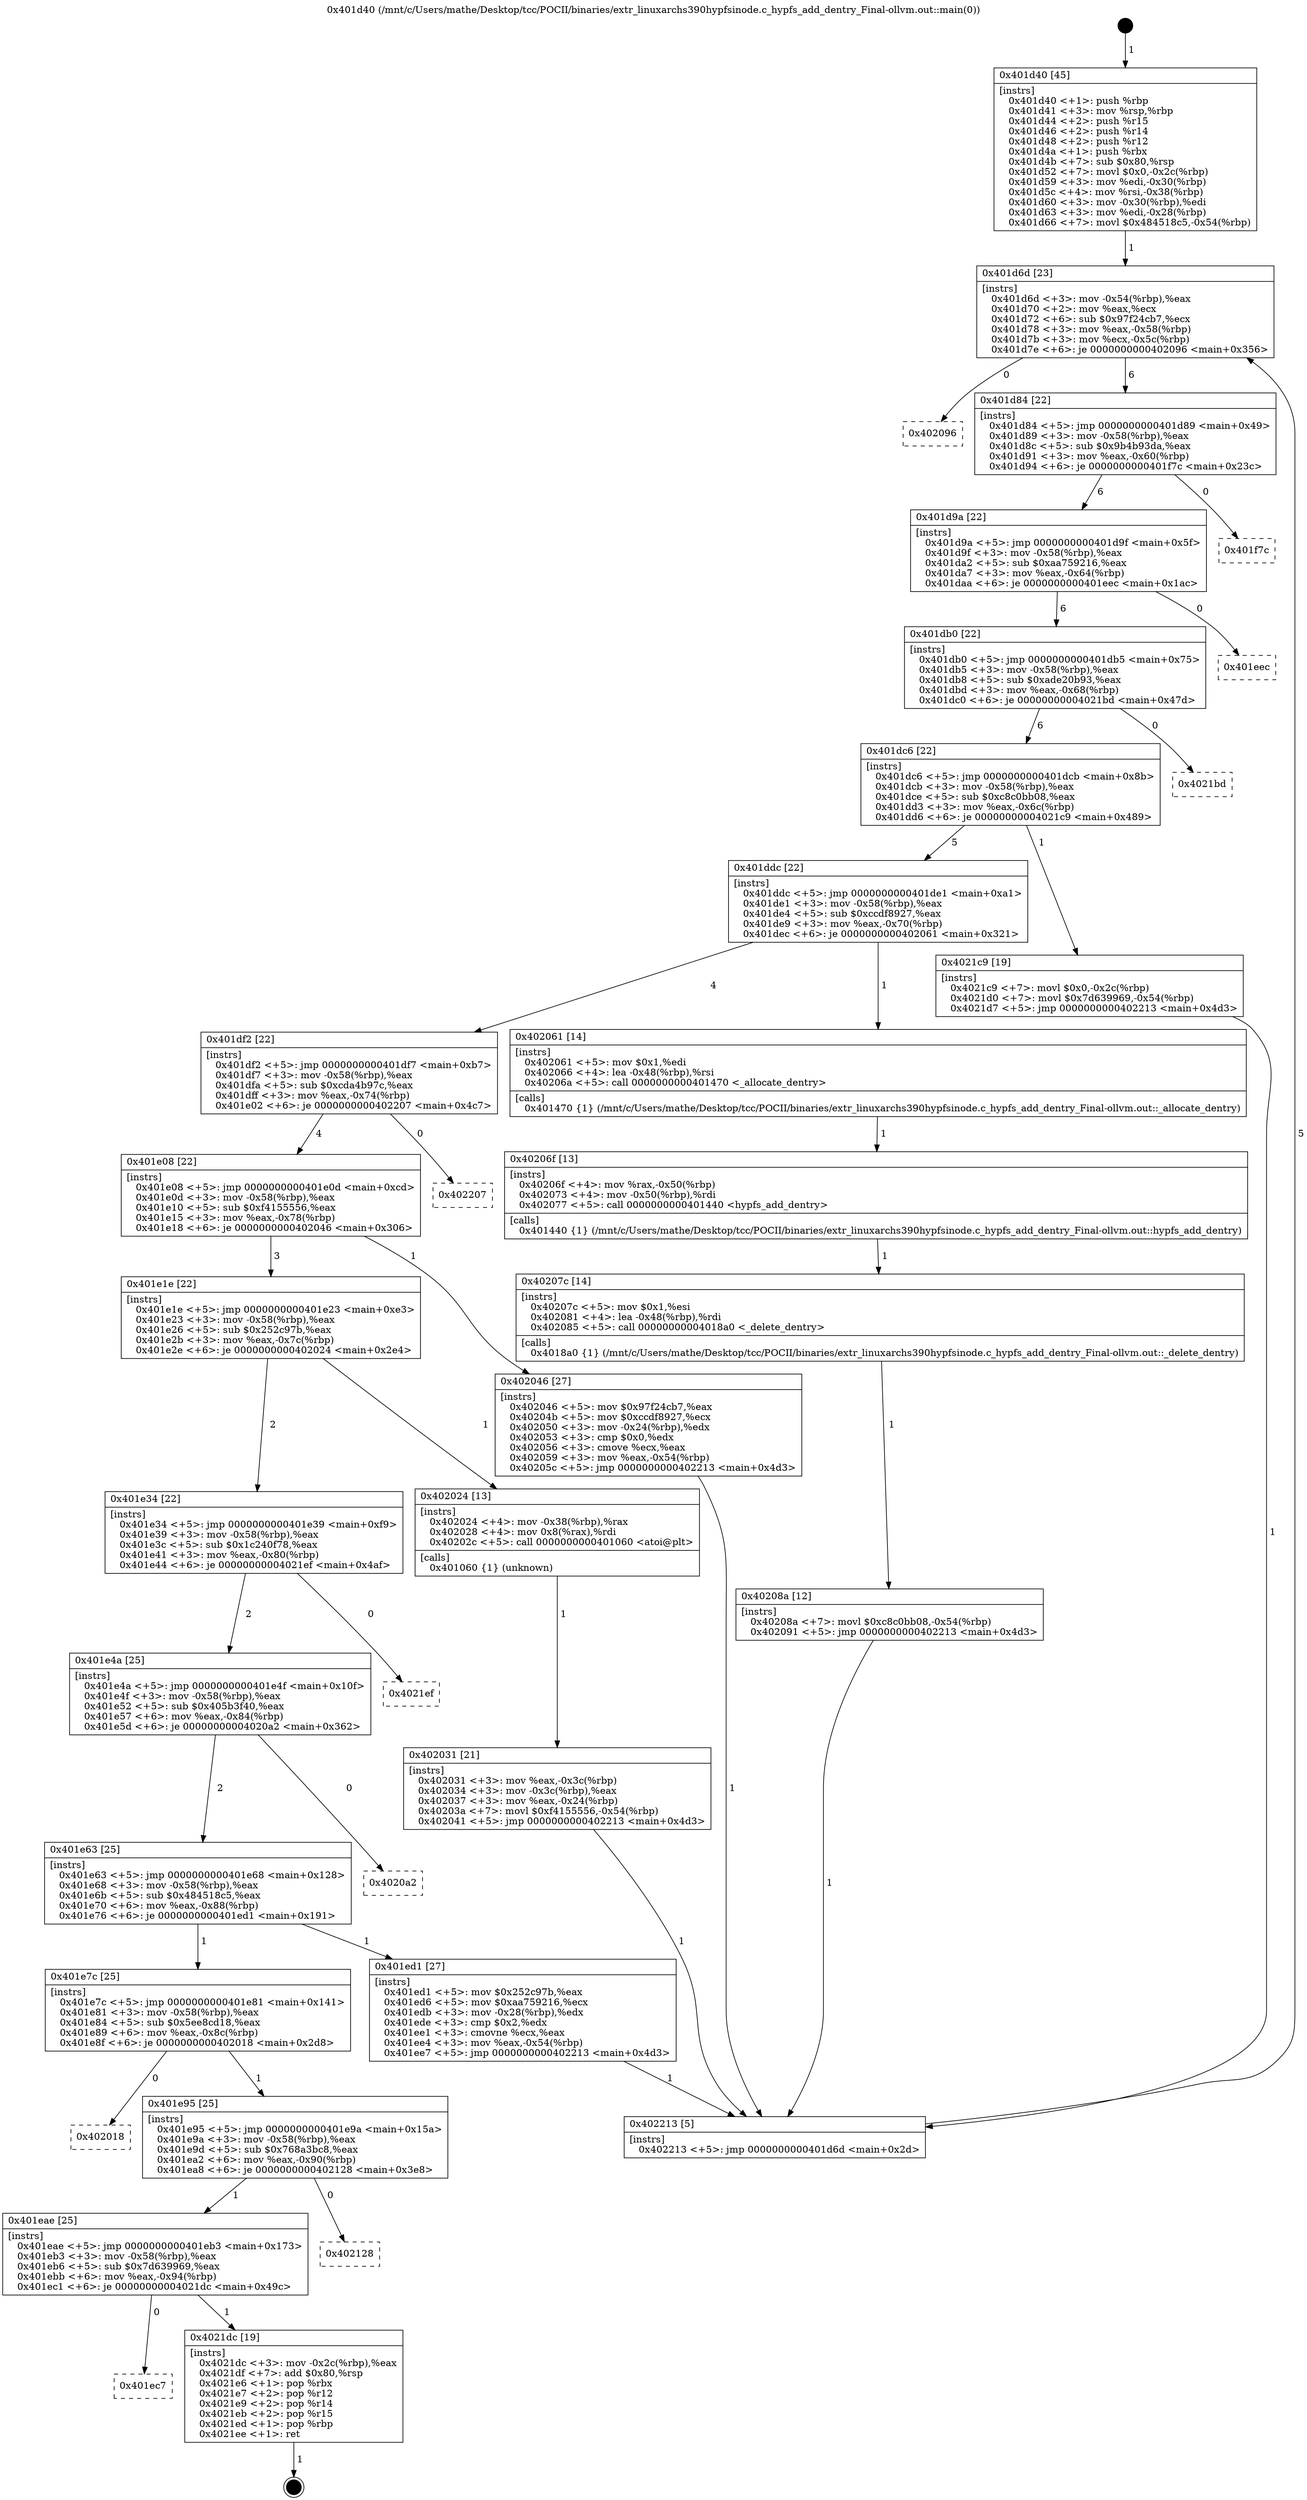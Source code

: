 digraph "0x401d40" {
  label = "0x401d40 (/mnt/c/Users/mathe/Desktop/tcc/POCII/binaries/extr_linuxarchs390hypfsinode.c_hypfs_add_dentry_Final-ollvm.out::main(0))"
  labelloc = "t"
  node[shape=record]

  Entry [label="",width=0.3,height=0.3,shape=circle,fillcolor=black,style=filled]
  "0x401d6d" [label="{
     0x401d6d [23]\l
     | [instrs]\l
     &nbsp;&nbsp;0x401d6d \<+3\>: mov -0x54(%rbp),%eax\l
     &nbsp;&nbsp;0x401d70 \<+2\>: mov %eax,%ecx\l
     &nbsp;&nbsp;0x401d72 \<+6\>: sub $0x97f24cb7,%ecx\l
     &nbsp;&nbsp;0x401d78 \<+3\>: mov %eax,-0x58(%rbp)\l
     &nbsp;&nbsp;0x401d7b \<+3\>: mov %ecx,-0x5c(%rbp)\l
     &nbsp;&nbsp;0x401d7e \<+6\>: je 0000000000402096 \<main+0x356\>\l
  }"]
  "0x402096" [label="{
     0x402096\l
  }", style=dashed]
  "0x401d84" [label="{
     0x401d84 [22]\l
     | [instrs]\l
     &nbsp;&nbsp;0x401d84 \<+5\>: jmp 0000000000401d89 \<main+0x49\>\l
     &nbsp;&nbsp;0x401d89 \<+3\>: mov -0x58(%rbp),%eax\l
     &nbsp;&nbsp;0x401d8c \<+5\>: sub $0x9b4b93da,%eax\l
     &nbsp;&nbsp;0x401d91 \<+3\>: mov %eax,-0x60(%rbp)\l
     &nbsp;&nbsp;0x401d94 \<+6\>: je 0000000000401f7c \<main+0x23c\>\l
  }"]
  Exit [label="",width=0.3,height=0.3,shape=circle,fillcolor=black,style=filled,peripheries=2]
  "0x401f7c" [label="{
     0x401f7c\l
  }", style=dashed]
  "0x401d9a" [label="{
     0x401d9a [22]\l
     | [instrs]\l
     &nbsp;&nbsp;0x401d9a \<+5\>: jmp 0000000000401d9f \<main+0x5f\>\l
     &nbsp;&nbsp;0x401d9f \<+3\>: mov -0x58(%rbp),%eax\l
     &nbsp;&nbsp;0x401da2 \<+5\>: sub $0xaa759216,%eax\l
     &nbsp;&nbsp;0x401da7 \<+3\>: mov %eax,-0x64(%rbp)\l
     &nbsp;&nbsp;0x401daa \<+6\>: je 0000000000401eec \<main+0x1ac\>\l
  }"]
  "0x401ec7" [label="{
     0x401ec7\l
  }", style=dashed]
  "0x401eec" [label="{
     0x401eec\l
  }", style=dashed]
  "0x401db0" [label="{
     0x401db0 [22]\l
     | [instrs]\l
     &nbsp;&nbsp;0x401db0 \<+5\>: jmp 0000000000401db5 \<main+0x75\>\l
     &nbsp;&nbsp;0x401db5 \<+3\>: mov -0x58(%rbp),%eax\l
     &nbsp;&nbsp;0x401db8 \<+5\>: sub $0xade20b93,%eax\l
     &nbsp;&nbsp;0x401dbd \<+3\>: mov %eax,-0x68(%rbp)\l
     &nbsp;&nbsp;0x401dc0 \<+6\>: je 00000000004021bd \<main+0x47d\>\l
  }"]
  "0x4021dc" [label="{
     0x4021dc [19]\l
     | [instrs]\l
     &nbsp;&nbsp;0x4021dc \<+3\>: mov -0x2c(%rbp),%eax\l
     &nbsp;&nbsp;0x4021df \<+7\>: add $0x80,%rsp\l
     &nbsp;&nbsp;0x4021e6 \<+1\>: pop %rbx\l
     &nbsp;&nbsp;0x4021e7 \<+2\>: pop %r12\l
     &nbsp;&nbsp;0x4021e9 \<+2\>: pop %r14\l
     &nbsp;&nbsp;0x4021eb \<+2\>: pop %r15\l
     &nbsp;&nbsp;0x4021ed \<+1\>: pop %rbp\l
     &nbsp;&nbsp;0x4021ee \<+1\>: ret\l
  }"]
  "0x4021bd" [label="{
     0x4021bd\l
  }", style=dashed]
  "0x401dc6" [label="{
     0x401dc6 [22]\l
     | [instrs]\l
     &nbsp;&nbsp;0x401dc6 \<+5\>: jmp 0000000000401dcb \<main+0x8b\>\l
     &nbsp;&nbsp;0x401dcb \<+3\>: mov -0x58(%rbp),%eax\l
     &nbsp;&nbsp;0x401dce \<+5\>: sub $0xc8c0bb08,%eax\l
     &nbsp;&nbsp;0x401dd3 \<+3\>: mov %eax,-0x6c(%rbp)\l
     &nbsp;&nbsp;0x401dd6 \<+6\>: je 00000000004021c9 \<main+0x489\>\l
  }"]
  "0x401eae" [label="{
     0x401eae [25]\l
     | [instrs]\l
     &nbsp;&nbsp;0x401eae \<+5\>: jmp 0000000000401eb3 \<main+0x173\>\l
     &nbsp;&nbsp;0x401eb3 \<+3\>: mov -0x58(%rbp),%eax\l
     &nbsp;&nbsp;0x401eb6 \<+5\>: sub $0x7d639969,%eax\l
     &nbsp;&nbsp;0x401ebb \<+6\>: mov %eax,-0x94(%rbp)\l
     &nbsp;&nbsp;0x401ec1 \<+6\>: je 00000000004021dc \<main+0x49c\>\l
  }"]
  "0x4021c9" [label="{
     0x4021c9 [19]\l
     | [instrs]\l
     &nbsp;&nbsp;0x4021c9 \<+7\>: movl $0x0,-0x2c(%rbp)\l
     &nbsp;&nbsp;0x4021d0 \<+7\>: movl $0x7d639969,-0x54(%rbp)\l
     &nbsp;&nbsp;0x4021d7 \<+5\>: jmp 0000000000402213 \<main+0x4d3\>\l
  }"]
  "0x401ddc" [label="{
     0x401ddc [22]\l
     | [instrs]\l
     &nbsp;&nbsp;0x401ddc \<+5\>: jmp 0000000000401de1 \<main+0xa1\>\l
     &nbsp;&nbsp;0x401de1 \<+3\>: mov -0x58(%rbp),%eax\l
     &nbsp;&nbsp;0x401de4 \<+5\>: sub $0xccdf8927,%eax\l
     &nbsp;&nbsp;0x401de9 \<+3\>: mov %eax,-0x70(%rbp)\l
     &nbsp;&nbsp;0x401dec \<+6\>: je 0000000000402061 \<main+0x321\>\l
  }"]
  "0x402128" [label="{
     0x402128\l
  }", style=dashed]
  "0x402061" [label="{
     0x402061 [14]\l
     | [instrs]\l
     &nbsp;&nbsp;0x402061 \<+5\>: mov $0x1,%edi\l
     &nbsp;&nbsp;0x402066 \<+4\>: lea -0x48(%rbp),%rsi\l
     &nbsp;&nbsp;0x40206a \<+5\>: call 0000000000401470 \<_allocate_dentry\>\l
     | [calls]\l
     &nbsp;&nbsp;0x401470 \{1\} (/mnt/c/Users/mathe/Desktop/tcc/POCII/binaries/extr_linuxarchs390hypfsinode.c_hypfs_add_dentry_Final-ollvm.out::_allocate_dentry)\l
  }"]
  "0x401df2" [label="{
     0x401df2 [22]\l
     | [instrs]\l
     &nbsp;&nbsp;0x401df2 \<+5\>: jmp 0000000000401df7 \<main+0xb7\>\l
     &nbsp;&nbsp;0x401df7 \<+3\>: mov -0x58(%rbp),%eax\l
     &nbsp;&nbsp;0x401dfa \<+5\>: sub $0xcda4b97c,%eax\l
     &nbsp;&nbsp;0x401dff \<+3\>: mov %eax,-0x74(%rbp)\l
     &nbsp;&nbsp;0x401e02 \<+6\>: je 0000000000402207 \<main+0x4c7\>\l
  }"]
  "0x401e95" [label="{
     0x401e95 [25]\l
     | [instrs]\l
     &nbsp;&nbsp;0x401e95 \<+5\>: jmp 0000000000401e9a \<main+0x15a\>\l
     &nbsp;&nbsp;0x401e9a \<+3\>: mov -0x58(%rbp),%eax\l
     &nbsp;&nbsp;0x401e9d \<+5\>: sub $0x768a3bc8,%eax\l
     &nbsp;&nbsp;0x401ea2 \<+6\>: mov %eax,-0x90(%rbp)\l
     &nbsp;&nbsp;0x401ea8 \<+6\>: je 0000000000402128 \<main+0x3e8\>\l
  }"]
  "0x402207" [label="{
     0x402207\l
  }", style=dashed]
  "0x401e08" [label="{
     0x401e08 [22]\l
     | [instrs]\l
     &nbsp;&nbsp;0x401e08 \<+5\>: jmp 0000000000401e0d \<main+0xcd\>\l
     &nbsp;&nbsp;0x401e0d \<+3\>: mov -0x58(%rbp),%eax\l
     &nbsp;&nbsp;0x401e10 \<+5\>: sub $0xf4155556,%eax\l
     &nbsp;&nbsp;0x401e15 \<+3\>: mov %eax,-0x78(%rbp)\l
     &nbsp;&nbsp;0x401e18 \<+6\>: je 0000000000402046 \<main+0x306\>\l
  }"]
  "0x402018" [label="{
     0x402018\l
  }", style=dashed]
  "0x402046" [label="{
     0x402046 [27]\l
     | [instrs]\l
     &nbsp;&nbsp;0x402046 \<+5\>: mov $0x97f24cb7,%eax\l
     &nbsp;&nbsp;0x40204b \<+5\>: mov $0xccdf8927,%ecx\l
     &nbsp;&nbsp;0x402050 \<+3\>: mov -0x24(%rbp),%edx\l
     &nbsp;&nbsp;0x402053 \<+3\>: cmp $0x0,%edx\l
     &nbsp;&nbsp;0x402056 \<+3\>: cmove %ecx,%eax\l
     &nbsp;&nbsp;0x402059 \<+3\>: mov %eax,-0x54(%rbp)\l
     &nbsp;&nbsp;0x40205c \<+5\>: jmp 0000000000402213 \<main+0x4d3\>\l
  }"]
  "0x401e1e" [label="{
     0x401e1e [22]\l
     | [instrs]\l
     &nbsp;&nbsp;0x401e1e \<+5\>: jmp 0000000000401e23 \<main+0xe3\>\l
     &nbsp;&nbsp;0x401e23 \<+3\>: mov -0x58(%rbp),%eax\l
     &nbsp;&nbsp;0x401e26 \<+5\>: sub $0x252c97b,%eax\l
     &nbsp;&nbsp;0x401e2b \<+3\>: mov %eax,-0x7c(%rbp)\l
     &nbsp;&nbsp;0x401e2e \<+6\>: je 0000000000402024 \<main+0x2e4\>\l
  }"]
  "0x40208a" [label="{
     0x40208a [12]\l
     | [instrs]\l
     &nbsp;&nbsp;0x40208a \<+7\>: movl $0xc8c0bb08,-0x54(%rbp)\l
     &nbsp;&nbsp;0x402091 \<+5\>: jmp 0000000000402213 \<main+0x4d3\>\l
  }"]
  "0x402024" [label="{
     0x402024 [13]\l
     | [instrs]\l
     &nbsp;&nbsp;0x402024 \<+4\>: mov -0x38(%rbp),%rax\l
     &nbsp;&nbsp;0x402028 \<+4\>: mov 0x8(%rax),%rdi\l
     &nbsp;&nbsp;0x40202c \<+5\>: call 0000000000401060 \<atoi@plt\>\l
     | [calls]\l
     &nbsp;&nbsp;0x401060 \{1\} (unknown)\l
  }"]
  "0x401e34" [label="{
     0x401e34 [22]\l
     | [instrs]\l
     &nbsp;&nbsp;0x401e34 \<+5\>: jmp 0000000000401e39 \<main+0xf9\>\l
     &nbsp;&nbsp;0x401e39 \<+3\>: mov -0x58(%rbp),%eax\l
     &nbsp;&nbsp;0x401e3c \<+5\>: sub $0x1c240f78,%eax\l
     &nbsp;&nbsp;0x401e41 \<+3\>: mov %eax,-0x80(%rbp)\l
     &nbsp;&nbsp;0x401e44 \<+6\>: je 00000000004021ef \<main+0x4af\>\l
  }"]
  "0x40207c" [label="{
     0x40207c [14]\l
     | [instrs]\l
     &nbsp;&nbsp;0x40207c \<+5\>: mov $0x1,%esi\l
     &nbsp;&nbsp;0x402081 \<+4\>: lea -0x48(%rbp),%rdi\l
     &nbsp;&nbsp;0x402085 \<+5\>: call 00000000004018a0 \<_delete_dentry\>\l
     | [calls]\l
     &nbsp;&nbsp;0x4018a0 \{1\} (/mnt/c/Users/mathe/Desktop/tcc/POCII/binaries/extr_linuxarchs390hypfsinode.c_hypfs_add_dentry_Final-ollvm.out::_delete_dentry)\l
  }"]
  "0x4021ef" [label="{
     0x4021ef\l
  }", style=dashed]
  "0x401e4a" [label="{
     0x401e4a [25]\l
     | [instrs]\l
     &nbsp;&nbsp;0x401e4a \<+5\>: jmp 0000000000401e4f \<main+0x10f\>\l
     &nbsp;&nbsp;0x401e4f \<+3\>: mov -0x58(%rbp),%eax\l
     &nbsp;&nbsp;0x401e52 \<+5\>: sub $0x405b3f40,%eax\l
     &nbsp;&nbsp;0x401e57 \<+6\>: mov %eax,-0x84(%rbp)\l
     &nbsp;&nbsp;0x401e5d \<+6\>: je 00000000004020a2 \<main+0x362\>\l
  }"]
  "0x40206f" [label="{
     0x40206f [13]\l
     | [instrs]\l
     &nbsp;&nbsp;0x40206f \<+4\>: mov %rax,-0x50(%rbp)\l
     &nbsp;&nbsp;0x402073 \<+4\>: mov -0x50(%rbp),%rdi\l
     &nbsp;&nbsp;0x402077 \<+5\>: call 0000000000401440 \<hypfs_add_dentry\>\l
     | [calls]\l
     &nbsp;&nbsp;0x401440 \{1\} (/mnt/c/Users/mathe/Desktop/tcc/POCII/binaries/extr_linuxarchs390hypfsinode.c_hypfs_add_dentry_Final-ollvm.out::hypfs_add_dentry)\l
  }"]
  "0x4020a2" [label="{
     0x4020a2\l
  }", style=dashed]
  "0x401e63" [label="{
     0x401e63 [25]\l
     | [instrs]\l
     &nbsp;&nbsp;0x401e63 \<+5\>: jmp 0000000000401e68 \<main+0x128\>\l
     &nbsp;&nbsp;0x401e68 \<+3\>: mov -0x58(%rbp),%eax\l
     &nbsp;&nbsp;0x401e6b \<+5\>: sub $0x484518c5,%eax\l
     &nbsp;&nbsp;0x401e70 \<+6\>: mov %eax,-0x88(%rbp)\l
     &nbsp;&nbsp;0x401e76 \<+6\>: je 0000000000401ed1 \<main+0x191\>\l
  }"]
  "0x402031" [label="{
     0x402031 [21]\l
     | [instrs]\l
     &nbsp;&nbsp;0x402031 \<+3\>: mov %eax,-0x3c(%rbp)\l
     &nbsp;&nbsp;0x402034 \<+3\>: mov -0x3c(%rbp),%eax\l
     &nbsp;&nbsp;0x402037 \<+3\>: mov %eax,-0x24(%rbp)\l
     &nbsp;&nbsp;0x40203a \<+7\>: movl $0xf4155556,-0x54(%rbp)\l
     &nbsp;&nbsp;0x402041 \<+5\>: jmp 0000000000402213 \<main+0x4d3\>\l
  }"]
  "0x401ed1" [label="{
     0x401ed1 [27]\l
     | [instrs]\l
     &nbsp;&nbsp;0x401ed1 \<+5\>: mov $0x252c97b,%eax\l
     &nbsp;&nbsp;0x401ed6 \<+5\>: mov $0xaa759216,%ecx\l
     &nbsp;&nbsp;0x401edb \<+3\>: mov -0x28(%rbp),%edx\l
     &nbsp;&nbsp;0x401ede \<+3\>: cmp $0x2,%edx\l
     &nbsp;&nbsp;0x401ee1 \<+3\>: cmovne %ecx,%eax\l
     &nbsp;&nbsp;0x401ee4 \<+3\>: mov %eax,-0x54(%rbp)\l
     &nbsp;&nbsp;0x401ee7 \<+5\>: jmp 0000000000402213 \<main+0x4d3\>\l
  }"]
  "0x401e7c" [label="{
     0x401e7c [25]\l
     | [instrs]\l
     &nbsp;&nbsp;0x401e7c \<+5\>: jmp 0000000000401e81 \<main+0x141\>\l
     &nbsp;&nbsp;0x401e81 \<+3\>: mov -0x58(%rbp),%eax\l
     &nbsp;&nbsp;0x401e84 \<+5\>: sub $0x5ee8cd18,%eax\l
     &nbsp;&nbsp;0x401e89 \<+6\>: mov %eax,-0x8c(%rbp)\l
     &nbsp;&nbsp;0x401e8f \<+6\>: je 0000000000402018 \<main+0x2d8\>\l
  }"]
  "0x402213" [label="{
     0x402213 [5]\l
     | [instrs]\l
     &nbsp;&nbsp;0x402213 \<+5\>: jmp 0000000000401d6d \<main+0x2d\>\l
  }"]
  "0x401d40" [label="{
     0x401d40 [45]\l
     | [instrs]\l
     &nbsp;&nbsp;0x401d40 \<+1\>: push %rbp\l
     &nbsp;&nbsp;0x401d41 \<+3\>: mov %rsp,%rbp\l
     &nbsp;&nbsp;0x401d44 \<+2\>: push %r15\l
     &nbsp;&nbsp;0x401d46 \<+2\>: push %r14\l
     &nbsp;&nbsp;0x401d48 \<+2\>: push %r12\l
     &nbsp;&nbsp;0x401d4a \<+1\>: push %rbx\l
     &nbsp;&nbsp;0x401d4b \<+7\>: sub $0x80,%rsp\l
     &nbsp;&nbsp;0x401d52 \<+7\>: movl $0x0,-0x2c(%rbp)\l
     &nbsp;&nbsp;0x401d59 \<+3\>: mov %edi,-0x30(%rbp)\l
     &nbsp;&nbsp;0x401d5c \<+4\>: mov %rsi,-0x38(%rbp)\l
     &nbsp;&nbsp;0x401d60 \<+3\>: mov -0x30(%rbp),%edi\l
     &nbsp;&nbsp;0x401d63 \<+3\>: mov %edi,-0x28(%rbp)\l
     &nbsp;&nbsp;0x401d66 \<+7\>: movl $0x484518c5,-0x54(%rbp)\l
  }"]
  Entry -> "0x401d40" [label=" 1"]
  "0x401d6d" -> "0x402096" [label=" 0"]
  "0x401d6d" -> "0x401d84" [label=" 6"]
  "0x4021dc" -> Exit [label=" 1"]
  "0x401d84" -> "0x401f7c" [label=" 0"]
  "0x401d84" -> "0x401d9a" [label=" 6"]
  "0x401eae" -> "0x401ec7" [label=" 0"]
  "0x401d9a" -> "0x401eec" [label=" 0"]
  "0x401d9a" -> "0x401db0" [label=" 6"]
  "0x401eae" -> "0x4021dc" [label=" 1"]
  "0x401db0" -> "0x4021bd" [label=" 0"]
  "0x401db0" -> "0x401dc6" [label=" 6"]
  "0x401e95" -> "0x401eae" [label=" 1"]
  "0x401dc6" -> "0x4021c9" [label=" 1"]
  "0x401dc6" -> "0x401ddc" [label=" 5"]
  "0x401e95" -> "0x402128" [label=" 0"]
  "0x401ddc" -> "0x402061" [label=" 1"]
  "0x401ddc" -> "0x401df2" [label=" 4"]
  "0x401e7c" -> "0x401e95" [label=" 1"]
  "0x401df2" -> "0x402207" [label=" 0"]
  "0x401df2" -> "0x401e08" [label=" 4"]
  "0x401e7c" -> "0x402018" [label=" 0"]
  "0x401e08" -> "0x402046" [label=" 1"]
  "0x401e08" -> "0x401e1e" [label=" 3"]
  "0x4021c9" -> "0x402213" [label=" 1"]
  "0x401e1e" -> "0x402024" [label=" 1"]
  "0x401e1e" -> "0x401e34" [label=" 2"]
  "0x40208a" -> "0x402213" [label=" 1"]
  "0x401e34" -> "0x4021ef" [label=" 0"]
  "0x401e34" -> "0x401e4a" [label=" 2"]
  "0x40207c" -> "0x40208a" [label=" 1"]
  "0x401e4a" -> "0x4020a2" [label=" 0"]
  "0x401e4a" -> "0x401e63" [label=" 2"]
  "0x40206f" -> "0x40207c" [label=" 1"]
  "0x401e63" -> "0x401ed1" [label=" 1"]
  "0x401e63" -> "0x401e7c" [label=" 1"]
  "0x401ed1" -> "0x402213" [label=" 1"]
  "0x401d40" -> "0x401d6d" [label=" 1"]
  "0x402213" -> "0x401d6d" [label=" 5"]
  "0x402024" -> "0x402031" [label=" 1"]
  "0x402031" -> "0x402213" [label=" 1"]
  "0x402046" -> "0x402213" [label=" 1"]
  "0x402061" -> "0x40206f" [label=" 1"]
}
